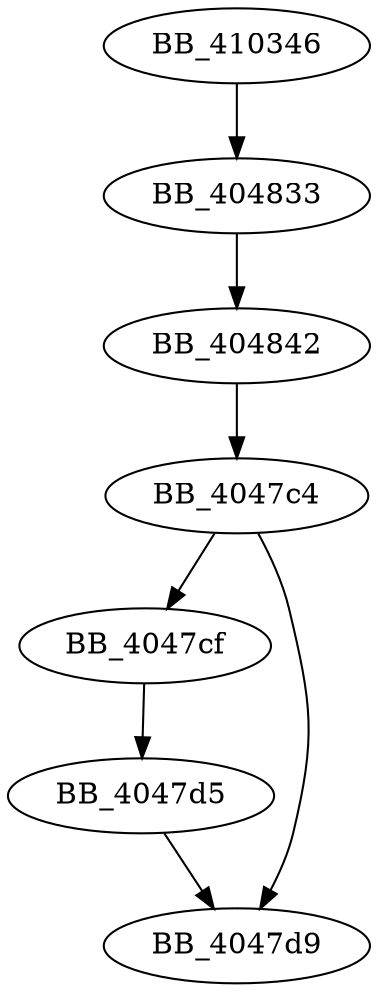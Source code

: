DiGraph sub_410346{
BB_4047c4->BB_4047cf
BB_4047c4->BB_4047d9
BB_4047cf->BB_4047d5
BB_4047d5->BB_4047d9
BB_404833->BB_404842
BB_404842->BB_4047c4
BB_410346->BB_404833
}
